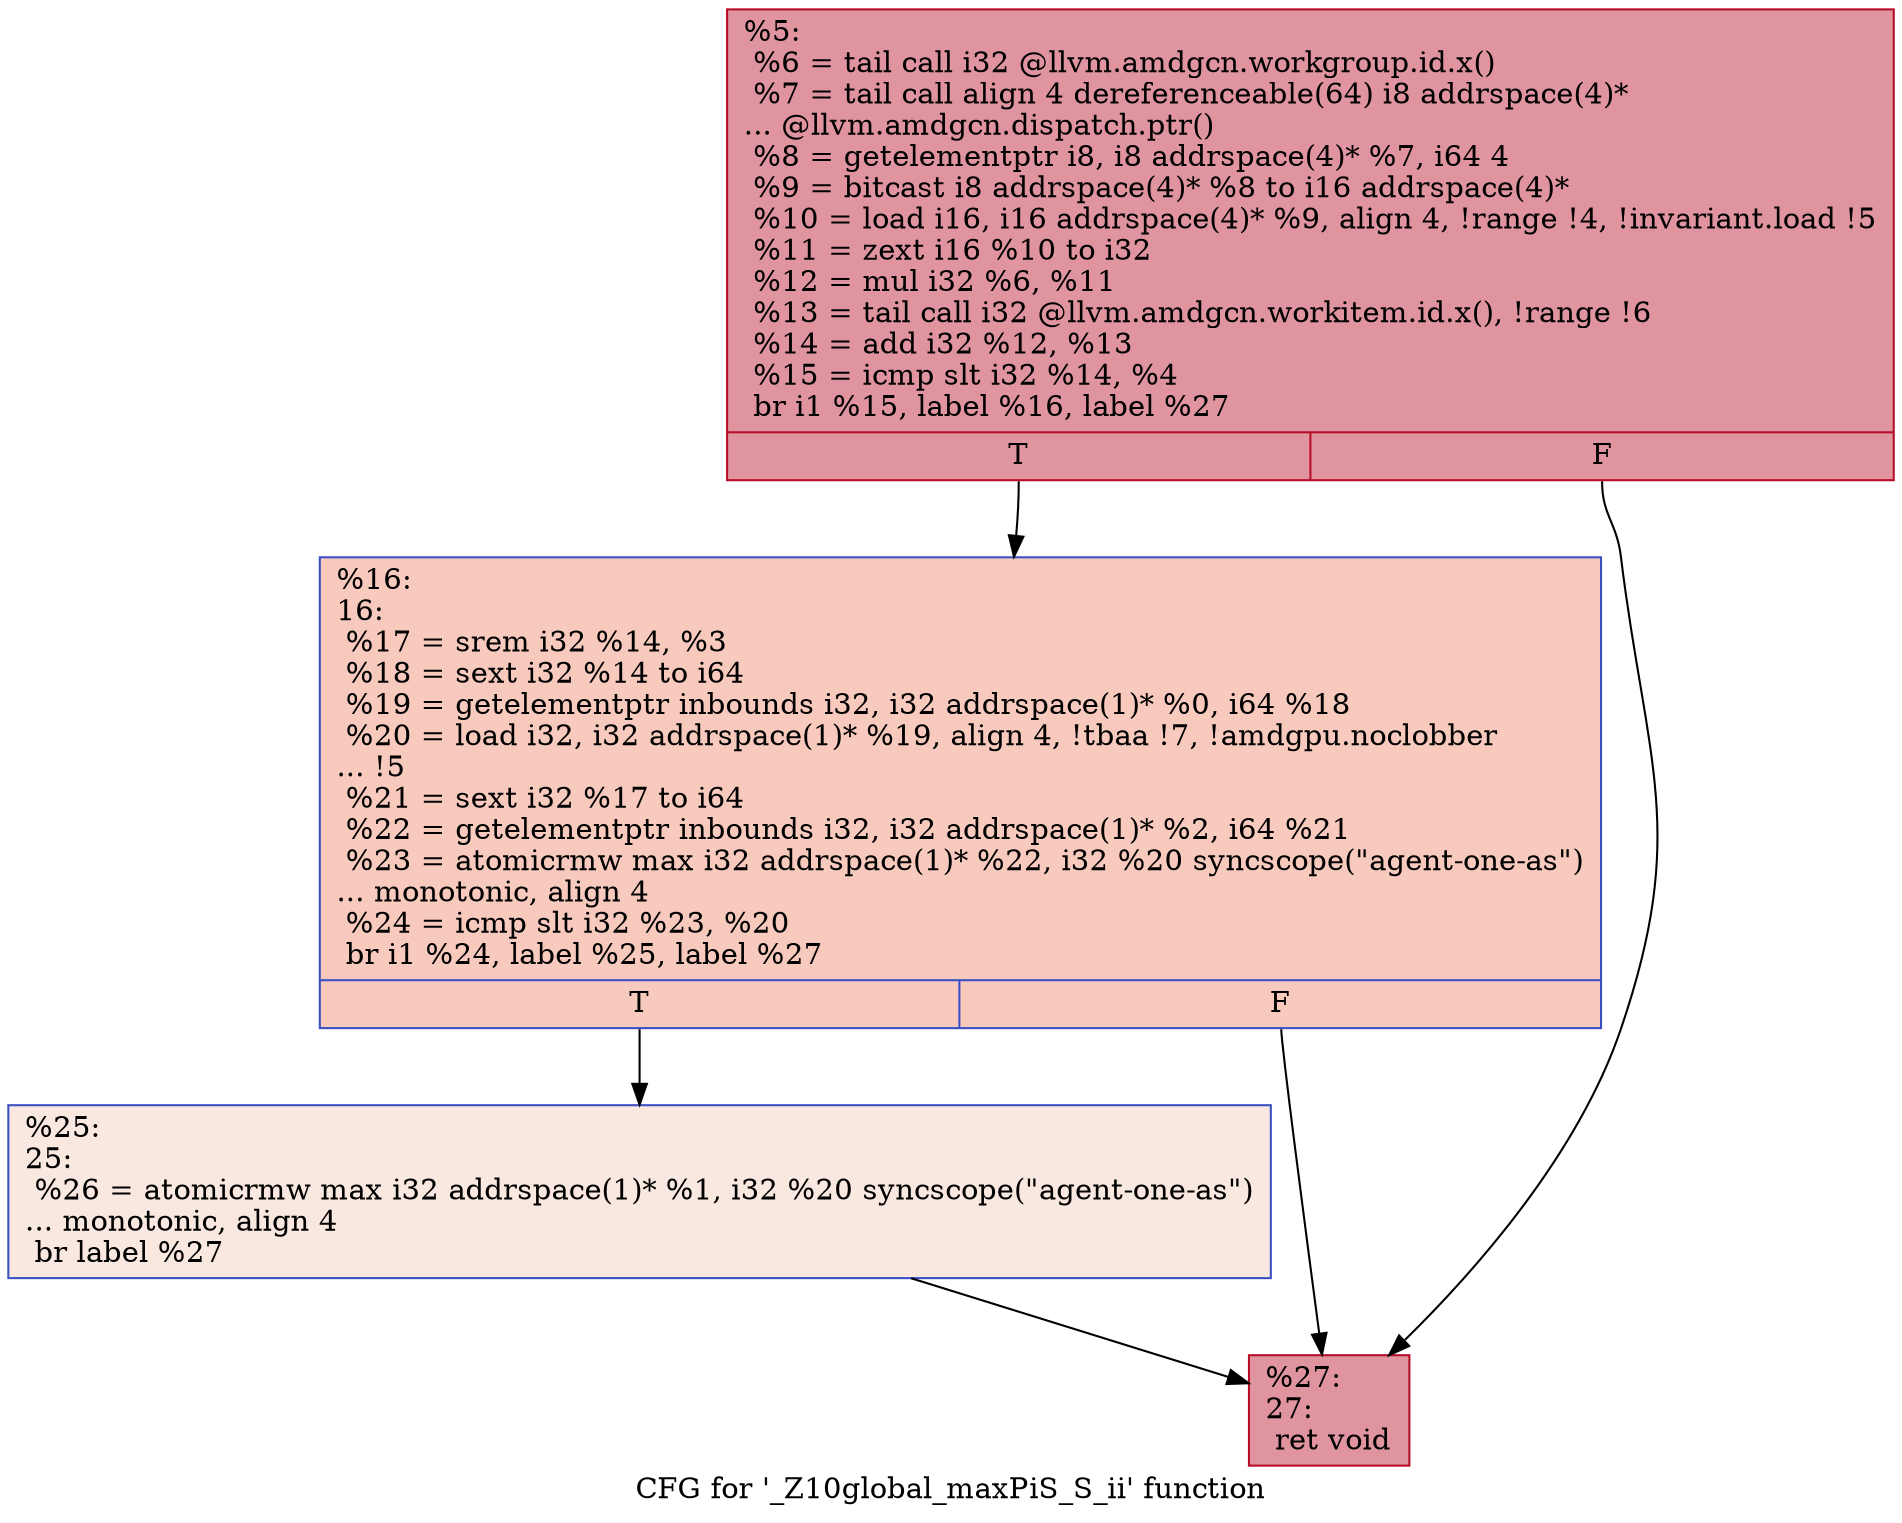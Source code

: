 digraph "CFG for '_Z10global_maxPiS_S_ii' function" {
	label="CFG for '_Z10global_maxPiS_S_ii' function";

	Node0x4d9a1a0 [shape=record,color="#b70d28ff", style=filled, fillcolor="#b70d2870",label="{%5:\l  %6 = tail call i32 @llvm.amdgcn.workgroup.id.x()\l  %7 = tail call align 4 dereferenceable(64) i8 addrspace(4)*\l... @llvm.amdgcn.dispatch.ptr()\l  %8 = getelementptr i8, i8 addrspace(4)* %7, i64 4\l  %9 = bitcast i8 addrspace(4)* %8 to i16 addrspace(4)*\l  %10 = load i16, i16 addrspace(4)* %9, align 4, !range !4, !invariant.load !5\l  %11 = zext i16 %10 to i32\l  %12 = mul i32 %6, %11\l  %13 = tail call i32 @llvm.amdgcn.workitem.id.x(), !range !6\l  %14 = add i32 %12, %13\l  %15 = icmp slt i32 %14, %4\l  br i1 %15, label %16, label %27\l|{<s0>T|<s1>F}}"];
	Node0x4d9a1a0:s0 -> Node0x4d9c060;
	Node0x4d9a1a0:s1 -> Node0x4d9c0f0;
	Node0x4d9c060 [shape=record,color="#3d50c3ff", style=filled, fillcolor="#ef886b70",label="{%16:\l16:                                               \l  %17 = srem i32 %14, %3\l  %18 = sext i32 %14 to i64\l  %19 = getelementptr inbounds i32, i32 addrspace(1)* %0, i64 %18\l  %20 = load i32, i32 addrspace(1)* %19, align 4, !tbaa !7, !amdgpu.noclobber\l... !5\l  %21 = sext i32 %17 to i64\l  %22 = getelementptr inbounds i32, i32 addrspace(1)* %2, i64 %21\l  %23 = atomicrmw max i32 addrspace(1)* %22, i32 %20 syncscope(\"agent-one-as\")\l... monotonic, align 4\l  %24 = icmp slt i32 %23, %20\l  br i1 %24, label %25, label %27\l|{<s0>T|<s1>F}}"];
	Node0x4d9c060:s0 -> Node0x4d9ceb0;
	Node0x4d9c060:s1 -> Node0x4d9c0f0;
	Node0x4d9ceb0 [shape=record,color="#3d50c3ff", style=filled, fillcolor="#f1ccb870",label="{%25:\l25:                                               \l  %26 = atomicrmw max i32 addrspace(1)* %1, i32 %20 syncscope(\"agent-one-as\")\l... monotonic, align 4\l  br label %27\l}"];
	Node0x4d9ceb0 -> Node0x4d9c0f0;
	Node0x4d9c0f0 [shape=record,color="#b70d28ff", style=filled, fillcolor="#b70d2870",label="{%27:\l27:                                               \l  ret void\l}"];
}
